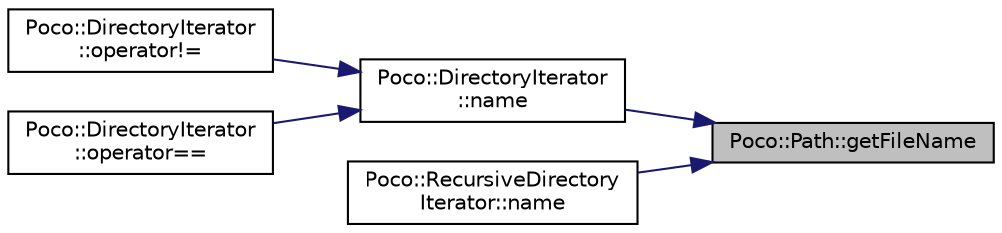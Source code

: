 digraph "Poco::Path::getFileName"
{
 // LATEX_PDF_SIZE
  edge [fontname="Helvetica",fontsize="10",labelfontname="Helvetica",labelfontsize="10"];
  node [fontname="Helvetica",fontsize="10",shape=record];
  rankdir="RL";
  Node1 [label="Poco::Path::getFileName",height=0.2,width=0.4,color="black", fillcolor="grey75", style="filled", fontcolor="black",tooltip="Sets the filename."];
  Node1 -> Node2 [dir="back",color="midnightblue",fontsize="10",style="solid"];
  Node2 [label="Poco::DirectoryIterator\l::name",height=0.2,width=0.4,color="black", fillcolor="white", style="filled",URL="$classPoco_1_1DirectoryIterator.html#a2b80a2a9d215aa12f5332f0cb1a9b554",tooltip="Destroys the DirectoryIterator."];
  Node2 -> Node3 [dir="back",color="midnightblue",fontsize="10",style="solid"];
  Node3 [label="Poco::DirectoryIterator\l::operator!=",height=0.2,width=0.4,color="black", fillcolor="white", style="filled",URL="$classPoco_1_1DirectoryIterator.html#a189f06802e76fb056b79e0e17d130d5c",tooltip=" "];
  Node2 -> Node4 [dir="back",color="midnightblue",fontsize="10",style="solid"];
  Node4 [label="Poco::DirectoryIterator\l::operator==",height=0.2,width=0.4,color="black", fillcolor="white", style="filled",URL="$classPoco_1_1DirectoryIterator.html#a549e71856617ef44f77f9c33362c4089",tooltip=" "];
  Node1 -> Node5 [dir="back",color="midnightblue",fontsize="10",style="solid"];
  Node5 [label="Poco::RecursiveDirectory\lIterator::name",height=0.2,width=0.4,color="black", fillcolor="white", style="filled",URL="$classPoco_1_1RecursiveDirectoryIterator.html#a3f9dc3a760d22426a316f28dae63f8b2",tooltip="Returns the current filename."];
}
